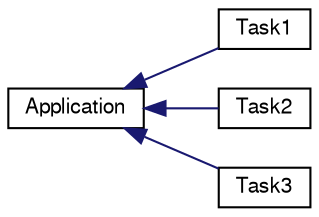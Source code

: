 digraph G
{
  bgcolor="transparent";
  edge [fontname="FreeSans",fontsize="10",labelfontname="FreeSans",labelfontsize="10"];
  node [fontname="FreeSans",fontsize="10",shape=record];
  rankdir=LR;
  Node1 [label="Application",height=0.2,width=0.4,color="black",URL="$classApplication.html"];
  Node1 -> Node2 [dir=back,color="midnightblue",fontsize="10",style="solid",fontname="FreeSans"];
  Node2 [label="Task1",height=0.2,width=0.4,color="black",URL="$classTask1.html",tooltip="First test application."];
  Node1 -> Node3 [dir=back,color="midnightblue",fontsize="10",style="solid",fontname="FreeSans"];
  Node3 [label="Task2",height=0.2,width=0.4,color="black",URL="$classTask2.html",tooltip="Second test application."];
  Node1 -> Node4 [dir=back,color="midnightblue",fontsize="10",style="solid",fontname="FreeSans"];
  Node4 [label="Task3",height=0.2,width=0.4,color="black",URL="$classTask3.html",tooltip="Third test application."];
}
